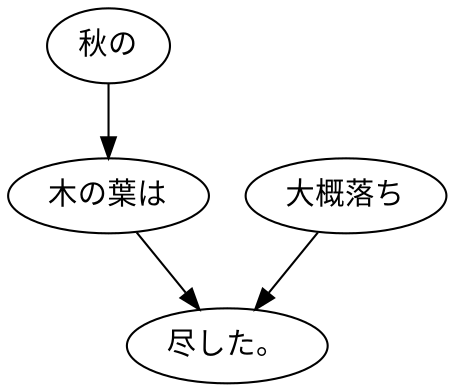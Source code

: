 digraph graph9113 {
	node0 [label="秋の"];
	node1 [label="木の葉は"];
	node2 [label="大概落ち"];
	node3 [label="尽した。"];
	node0 -> node1;
	node1 -> node3;
	node2 -> node3;
}
